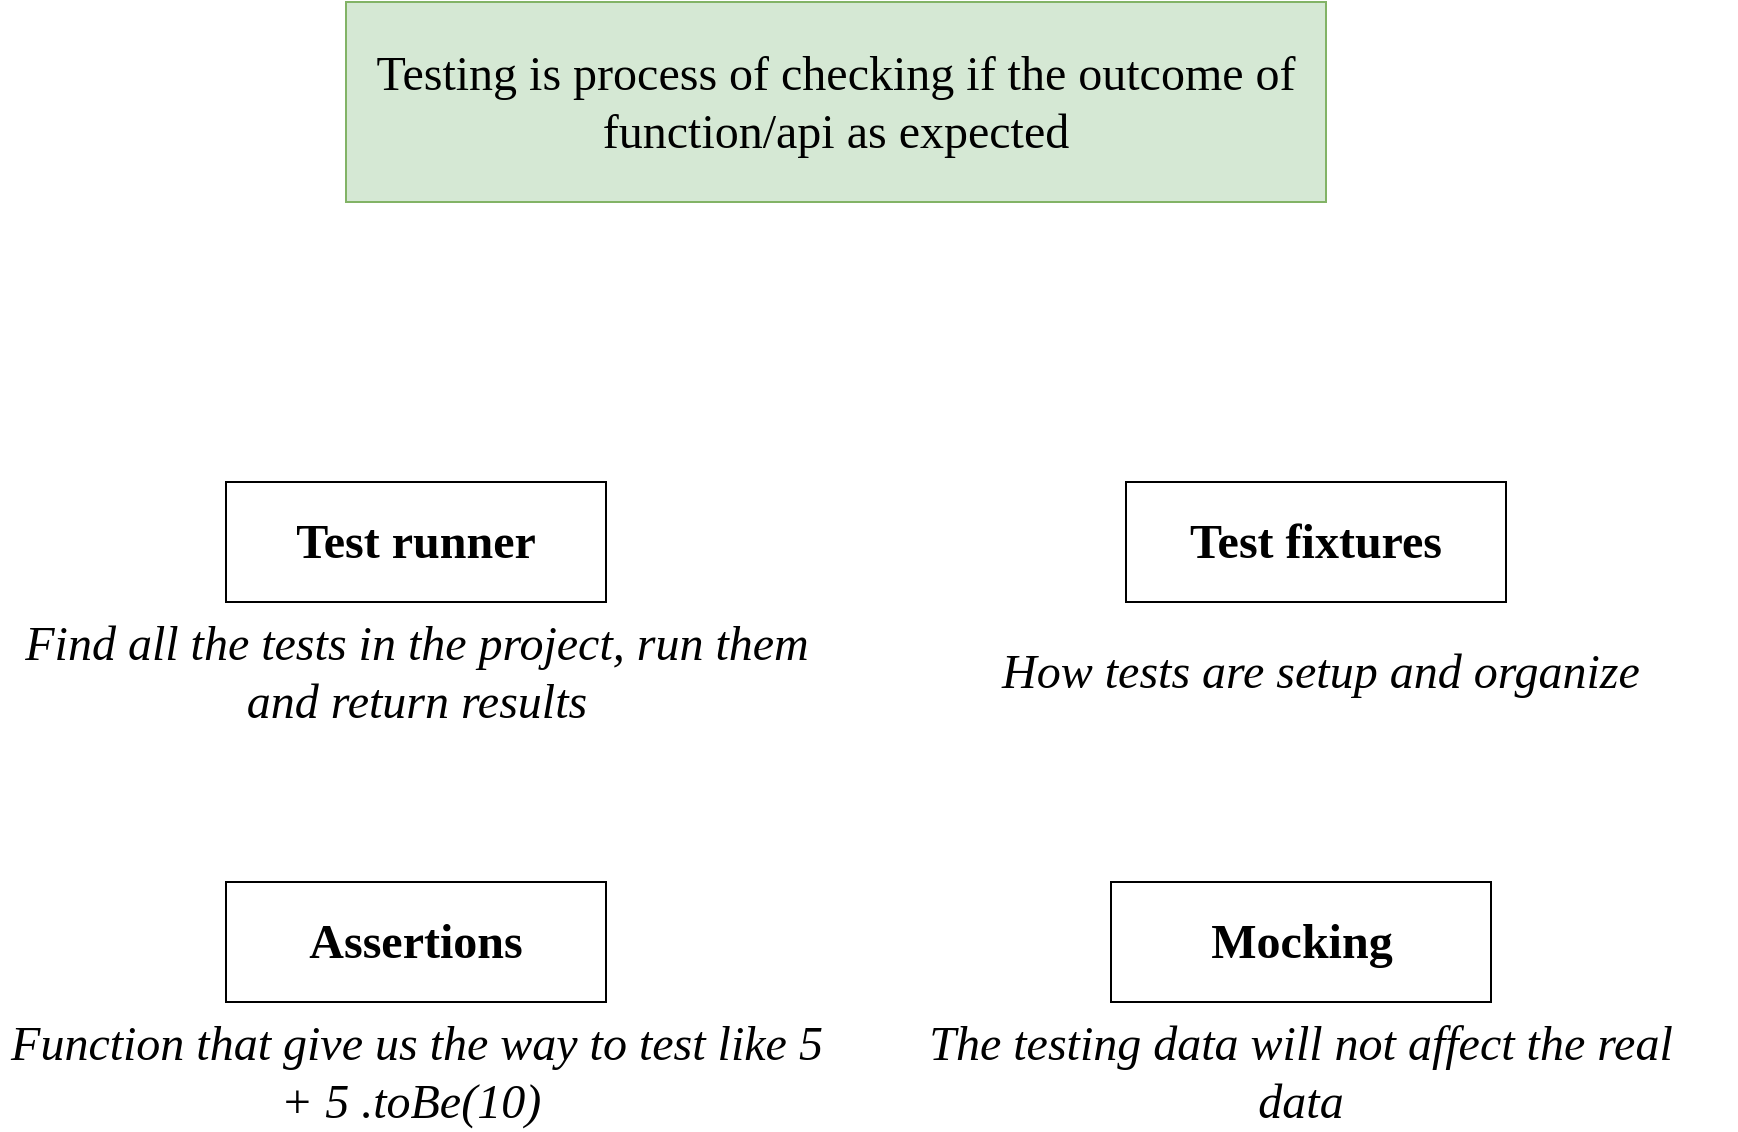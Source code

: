 <mxfile version="17.4.1" type="github" pages="5">
  <diagram id="jdtZcn49FabwUTMJG4ij" name="What is testing?">
    <mxGraphModel dx="1108" dy="635" grid="1" gridSize="10" guides="1" tooltips="1" connect="1" arrows="1" fold="1" page="1" pageScale="1" pageWidth="1700" pageHeight="1100" math="0" shadow="0">
      <root>
        <mxCell id="0" />
        <mxCell id="1" parent="0" />
        <mxCell id="RYoY74qohc30Qob-Avgg-1" value="Testing is process of checking if the outcome of function/api as expected" style="rounded=0;whiteSpace=wrap;html=1;fontFamily=Comfortaa;fontSource=https%3A%2F%2Ffonts.googleapis.com%2Fcss%3Ffamily%3DComfortaa;fontSize=24;fillColor=#d5e8d4;strokeColor=#82b366;" parent="1" vertex="1">
          <mxGeometry x="310" y="160" width="490" height="100" as="geometry" />
        </mxCell>
        <mxCell id="gjgBCAXSvTlgtCRvS612-2" value="Test runner" style="rounded=0;whiteSpace=wrap;html=1;fontFamily=Comfortaa;fontSource=https%3A%2F%2Ffonts.googleapis.com%2Fcss%3Ffamily%3DComfortaa;fontSize=24;fontStyle=1" vertex="1" parent="1">
          <mxGeometry x="250" y="400" width="190" height="60" as="geometry" />
        </mxCell>
        <mxCell id="gjgBCAXSvTlgtCRvS612-3" value="Find all the tests in the project, run them and return results" style="text;html=1;strokeColor=none;fillColor=none;align=center;verticalAlign=middle;whiteSpace=wrap;rounded=0;fontFamily=Comfortaa;fontSource=https%3A%2F%2Ffonts.googleapis.com%2Fcss%3Ffamily%3DComfortaa;fontSize=24;fontStyle=2" vertex="1" parent="1">
          <mxGeometry x="137.5" y="480" width="415" height="30" as="geometry" />
        </mxCell>
        <mxCell id="gjgBCAXSvTlgtCRvS612-4" value="Test fixtures" style="rounded=0;whiteSpace=wrap;html=1;fontFamily=Comfortaa;fontSource=https%3A%2F%2Ffonts.googleapis.com%2Fcss%3Ffamily%3DComfortaa;fontSize=24;fontStyle=1" vertex="1" parent="1">
          <mxGeometry x="700" y="400" width="190" height="60" as="geometry" />
        </mxCell>
        <mxCell id="gjgBCAXSvTlgtCRvS612-5" value="How tests are setup and organize" style="text;html=1;strokeColor=none;fillColor=none;align=center;verticalAlign=middle;whiteSpace=wrap;rounded=0;fontFamily=Comfortaa;fontSource=https%3A%2F%2Ffonts.googleapis.com%2Fcss%3Ffamily%3DComfortaa;fontSize=24;fontStyle=2" vertex="1" parent="1">
          <mxGeometry x="590" y="480" width="415" height="30" as="geometry" />
        </mxCell>
        <mxCell id="gjgBCAXSvTlgtCRvS612-8" value="" style="group" vertex="1" connectable="0" parent="1">
          <mxGeometry x="137.5" y="600" width="415" height="110" as="geometry" />
        </mxCell>
        <mxCell id="gjgBCAXSvTlgtCRvS612-6" value="Assertions" style="rounded=0;whiteSpace=wrap;html=1;fontFamily=Comfortaa;fontSource=https%3A%2F%2Ffonts.googleapis.com%2Fcss%3Ffamily%3DComfortaa;fontSize=24;fontStyle=1" vertex="1" parent="gjgBCAXSvTlgtCRvS612-8">
          <mxGeometry x="112.5" width="190" height="60" as="geometry" />
        </mxCell>
        <mxCell id="gjgBCAXSvTlgtCRvS612-7" value="Function that give us the way to test like 5 + 5 .toBe(10)&amp;nbsp;" style="text;html=1;strokeColor=none;fillColor=none;align=center;verticalAlign=middle;whiteSpace=wrap;rounded=0;fontFamily=Comfortaa;fontSource=https%3A%2F%2Ffonts.googleapis.com%2Fcss%3Ffamily%3DComfortaa;fontSize=24;fontStyle=2" vertex="1" parent="gjgBCAXSvTlgtCRvS612-8">
          <mxGeometry y="80" width="415" height="30" as="geometry" />
        </mxCell>
        <mxCell id="gjgBCAXSvTlgtCRvS612-9" value="" style="group" vertex="1" connectable="0" parent="1">
          <mxGeometry x="580" y="600" width="415" height="110" as="geometry" />
        </mxCell>
        <mxCell id="gjgBCAXSvTlgtCRvS612-10" value="Mocking" style="rounded=0;whiteSpace=wrap;html=1;fontFamily=Comfortaa;fontSource=https%3A%2F%2Ffonts.googleapis.com%2Fcss%3Ffamily%3DComfortaa;fontSize=24;fontStyle=1" vertex="1" parent="gjgBCAXSvTlgtCRvS612-9">
          <mxGeometry x="112.5" width="190" height="60" as="geometry" />
        </mxCell>
        <mxCell id="gjgBCAXSvTlgtCRvS612-11" value="The testing data will not affect the real data" style="text;html=1;strokeColor=none;fillColor=none;align=center;verticalAlign=middle;whiteSpace=wrap;rounded=0;fontFamily=Comfortaa;fontSource=https%3A%2F%2Ffonts.googleapis.com%2Fcss%3Ffamily%3DComfortaa;fontSize=24;fontStyle=2" vertex="1" parent="gjgBCAXSvTlgtCRvS612-9">
          <mxGeometry y="80" width="415" height="30" as="geometry" />
        </mxCell>
      </root>
    </mxGraphModel>
  </diagram>
  <diagram id="yO5TXY9nNejnF3bZ1O0x" name="Pyramid of Testing">
    <mxGraphModel dx="1108" dy="635" grid="1" gridSize="10" guides="1" tooltips="1" connect="1" arrows="1" fold="1" page="1" pageScale="1" pageWidth="1700" pageHeight="1100" math="0" shadow="0">
      <root>
        <mxCell id="0" />
        <mxCell id="1" parent="0" />
        <mxCell id="ThLHzmxq5OqRrMHiBtqI-1" value="" style="shape=image;verticalLabelPosition=bottom;labelBackgroundColor=default;verticalAlign=top;aspect=fixed;imageAspect=0;image=https://www.onpathtesting.com/hs-fs/hubfs/agile%20testing%20pyramid%20onpath%20testing%20QA.png?width=7781&amp;name=agile%20testing%20pyramid%20onpath%20testing%20QA.png;" parent="1" vertex="1">
          <mxGeometry x="370" y="80" width="520" height="362" as="geometry" />
        </mxCell>
      </root>
    </mxGraphModel>
  </diagram>
  <diagram id="menkD4s0qm371gl0udJy" name="Unit Testing">
    <mxGraphModel dx="1108" dy="635" grid="1" gridSize="10" guides="1" tooltips="1" connect="1" arrows="1" fold="1" page="1" pageScale="1" pageWidth="1700" pageHeight="1100" math="0" shadow="0">
      <root>
        <mxCell id="0" />
        <mxCell id="1" parent="0" />
        <mxCell id="eOzW4enRe9gqEzVUQ4Sb-1" value="Write test to test function/method" style="rounded=0;whiteSpace=wrap;html=1;fontFamily=Comfortaa;fontSource=https%3A%2F%2Ffonts.googleapis.com%2Fcss%3Ffamily%3DComfortaa;fontSize=24;" parent="1" vertex="1">
          <mxGeometry x="400" y="240" width="300" height="90" as="geometry" />
        </mxCell>
      </root>
    </mxGraphModel>
  </diagram>
  <diagram id="loXTzse7jWwBrT0LWZD6" name="API testing">
    <mxGraphModel dx="1108" dy="635" grid="1" gridSize="10" guides="1" tooltips="1" connect="1" arrows="1" fold="1" page="1" pageScale="1" pageWidth="1700" pageHeight="1100" math="0" shadow="0">
      <root>
        <mxCell id="0" />
        <mxCell id="1" parent="0" />
        <mxCell id="DtlsXICd5b2IdJB9YcAK-1" value="Write test for API request" style="rounded=0;whiteSpace=wrap;html=1;fontFamily=Comfortaa;fontSource=https%3A%2F%2Ffonts.googleapis.com%2Fcss%3Ffamily%3DComfortaa;fontSize=24;" vertex="1" parent="1">
          <mxGeometry x="390" y="270" width="300" height="90" as="geometry" />
        </mxCell>
      </root>
    </mxGraphModel>
  </diagram>
  <diagram id="-HE7CU5vdkvMMu5Iw38P" name="Page-5">
    <mxGraphModel dx="1108" dy="635" grid="1" gridSize="10" guides="1" tooltips="1" connect="1" arrows="1" fold="1" page="1" pageScale="1" pageWidth="1700" pageHeight="1100" math="0" shadow="0">
      <root>
        <mxCell id="0" />
        <mxCell id="1" parent="0" />
      </root>
    </mxGraphModel>
  </diagram>
</mxfile>
